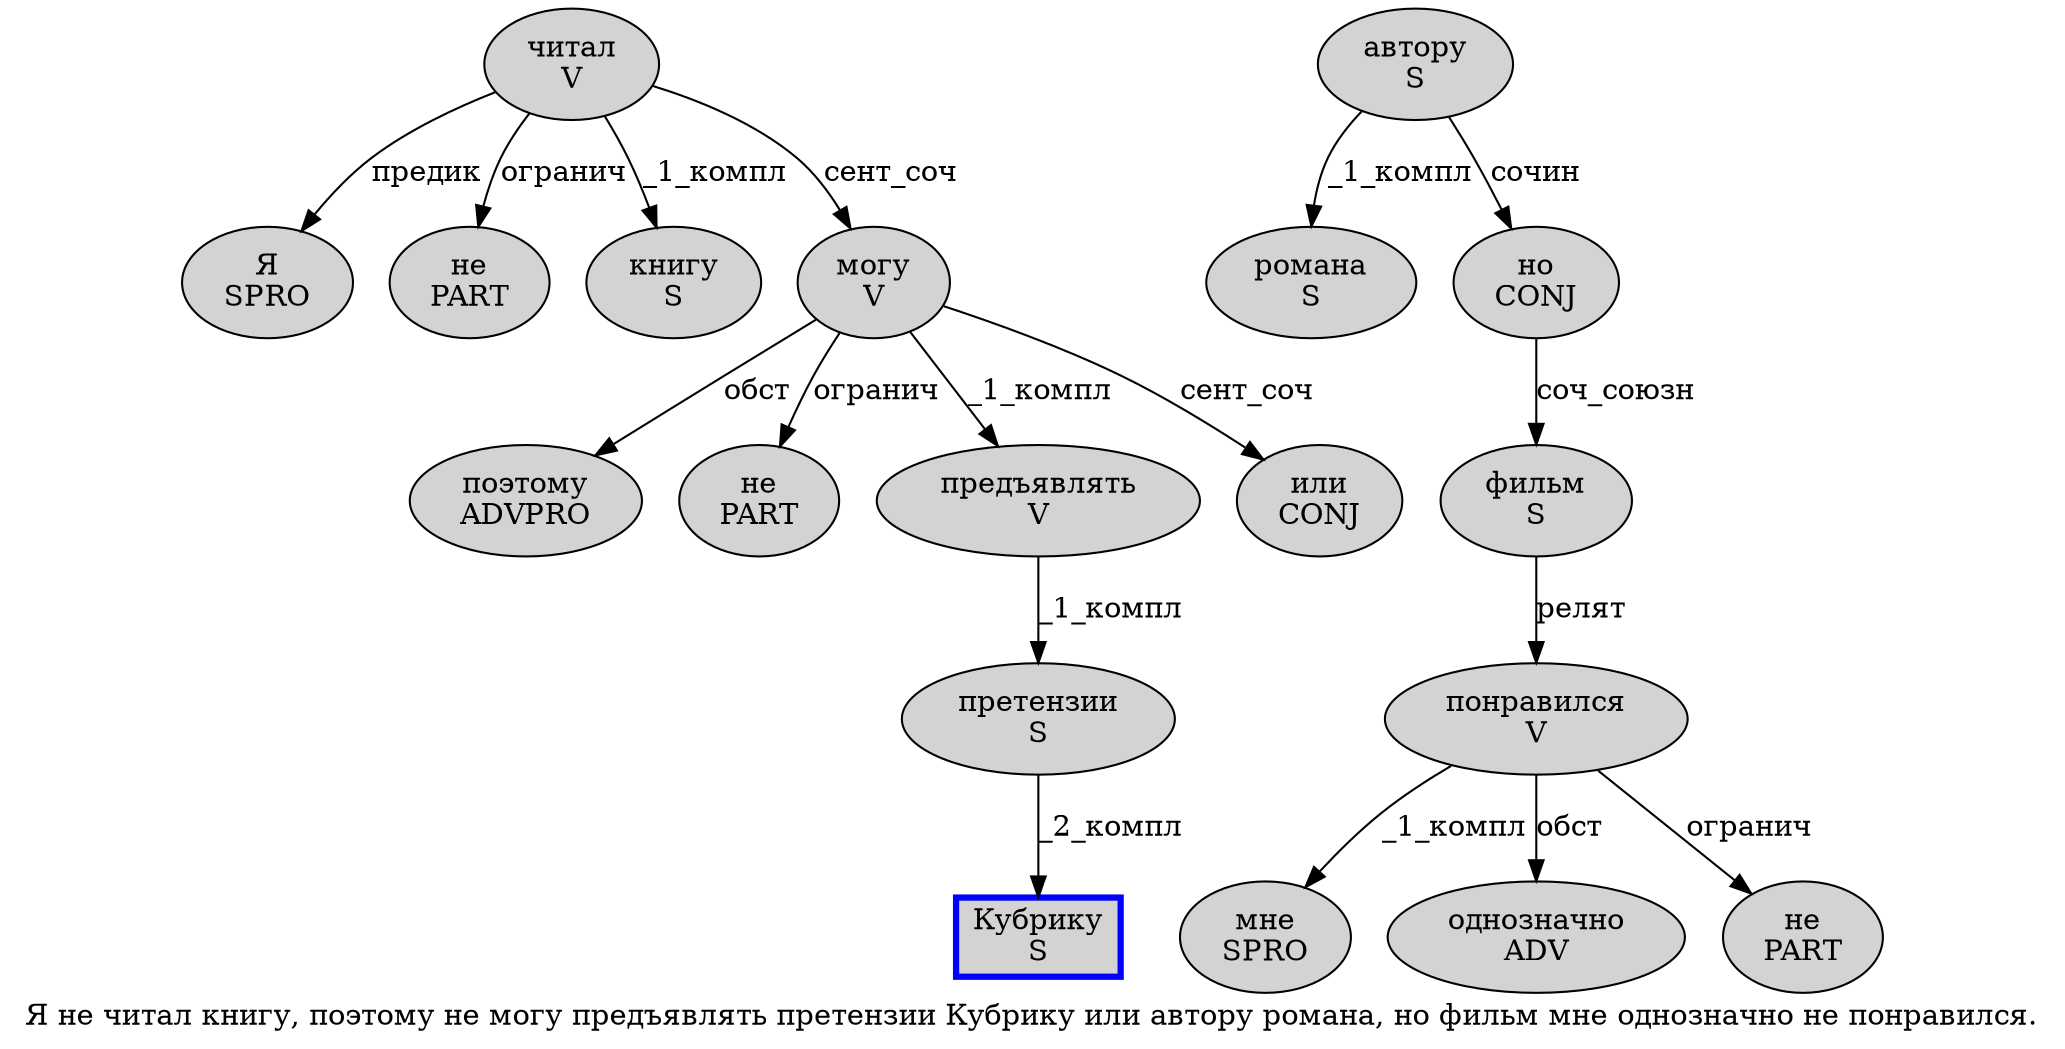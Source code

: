 digraph SENTENCE_4018 {
	graph [label="Я не читал книгу, поэтому не могу предъявлять претензии Кубрику или автору романа, но фильм мне однозначно не понравился."]
	node [style=filled]
		0 [label="Я
SPRO" color="" fillcolor=lightgray penwidth=1 shape=ellipse]
		1 [label="не
PART" color="" fillcolor=lightgray penwidth=1 shape=ellipse]
		2 [label="читал
V" color="" fillcolor=lightgray penwidth=1 shape=ellipse]
		3 [label="книгу
S" color="" fillcolor=lightgray penwidth=1 shape=ellipse]
		5 [label="поэтому
ADVPRO" color="" fillcolor=lightgray penwidth=1 shape=ellipse]
		6 [label="не
PART" color="" fillcolor=lightgray penwidth=1 shape=ellipse]
		7 [label="могу
V" color="" fillcolor=lightgray penwidth=1 shape=ellipse]
		8 [label="предъявлять
V" color="" fillcolor=lightgray penwidth=1 shape=ellipse]
		9 [label="претензии
S" color="" fillcolor=lightgray penwidth=1 shape=ellipse]
		10 [label="Кубрику
S" color=blue fillcolor=lightgray penwidth=3 shape=box]
		11 [label="или
CONJ" color="" fillcolor=lightgray penwidth=1 shape=ellipse]
		12 [label="автору
S" color="" fillcolor=lightgray penwidth=1 shape=ellipse]
		13 [label="романа
S" color="" fillcolor=lightgray penwidth=1 shape=ellipse]
		15 [label="но
CONJ" color="" fillcolor=lightgray penwidth=1 shape=ellipse]
		16 [label="фильм
S" color="" fillcolor=lightgray penwidth=1 shape=ellipse]
		17 [label="мне
SPRO" color="" fillcolor=lightgray penwidth=1 shape=ellipse]
		18 [label="однозначно
ADV" color="" fillcolor=lightgray penwidth=1 shape=ellipse]
		19 [label="не
PART" color="" fillcolor=lightgray penwidth=1 shape=ellipse]
		20 [label="понравился
V" color="" fillcolor=lightgray penwidth=1 shape=ellipse]
			12 -> 13 [label="_1_компл"]
			12 -> 15 [label="сочин"]
			8 -> 9 [label="_1_компл"]
			7 -> 5 [label="обст"]
			7 -> 6 [label="огранич"]
			7 -> 8 [label="_1_компл"]
			7 -> 11 [label="сент_соч"]
			2 -> 0 [label="предик"]
			2 -> 1 [label="огранич"]
			2 -> 3 [label="_1_компл"]
			2 -> 7 [label="сент_соч"]
			16 -> 20 [label="релят"]
			15 -> 16 [label="соч_союзн"]
			20 -> 17 [label="_1_компл"]
			20 -> 18 [label="обст"]
			20 -> 19 [label="огранич"]
			9 -> 10 [label="_2_компл"]
}
